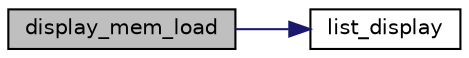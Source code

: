 digraph "display_mem_load"
{
 // LATEX_PDF_SIZE
  edge [fontname="Helvetica",fontsize="10",labelfontname="Helvetica",labelfontsize="10"];
  node [fontname="Helvetica",fontsize="10",shape=record];
  rankdir="LR";
  Node1 [label="display_mem_load",height=0.2,width=0.4,color="black", fillcolor="grey75", style="filled", fontcolor="black",tooltip=" "];
  Node1 -> Node2 [color="midnightblue",fontsize="10",style="solid",fontname="Helvetica"];
  Node2 [label="list_display",height=0.2,width=0.4,color="black", fillcolor="white", style="filled",URL="$list_8c.html#a6e5093dd4784debe0e811fa15e8d7277",tooltip=" "];
}
